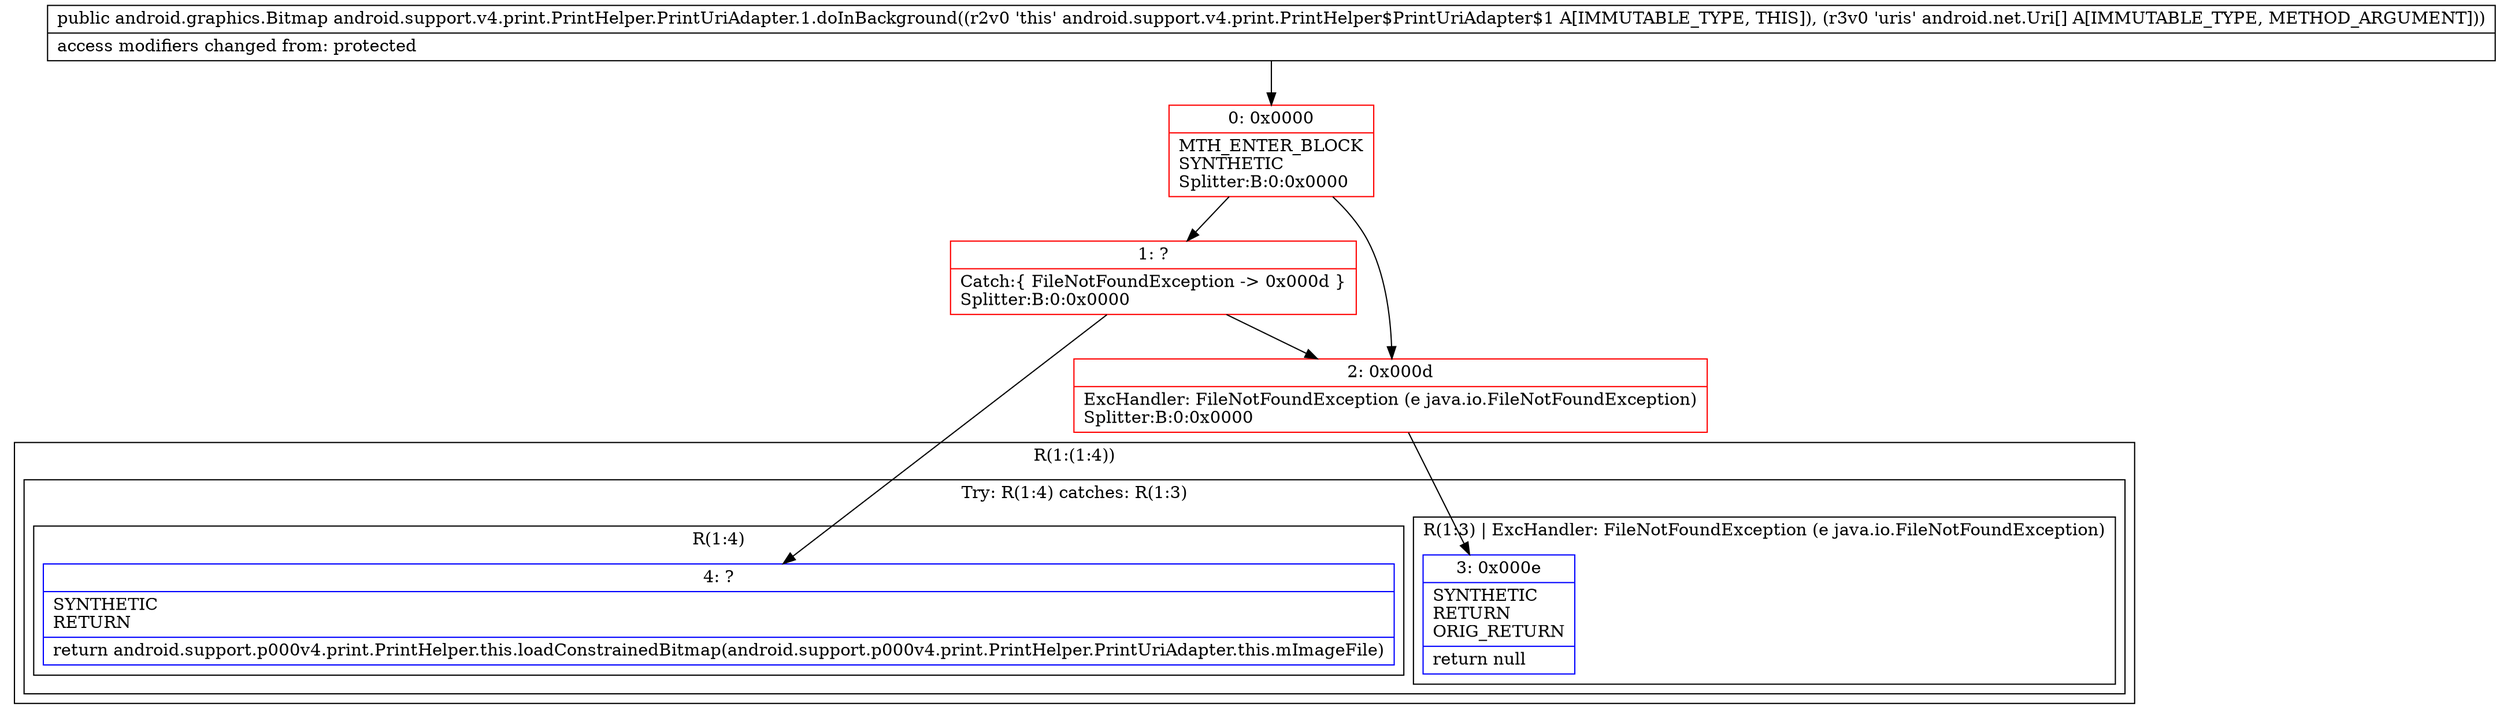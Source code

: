 digraph "CFG forandroid.support.v4.print.PrintHelper.PrintUriAdapter.1.doInBackground([Landroid\/net\/Uri;)Landroid\/graphics\/Bitmap;" {
subgraph cluster_Region_577270637 {
label = "R(1:(1:4))";
node [shape=record,color=blue];
subgraph cluster_TryCatchRegion_1258061998 {
label = "Try: R(1:4) catches: R(1:3)";
node [shape=record,color=blue];
subgraph cluster_Region_1648238038 {
label = "R(1:4)";
node [shape=record,color=blue];
Node_4 [shape=record,label="{4\:\ ?|SYNTHETIC\lRETURN\l|return android.support.p000v4.print.PrintHelper.this.loadConstrainedBitmap(android.support.p000v4.print.PrintHelper.PrintUriAdapter.this.mImageFile)\l}"];
}
subgraph cluster_Region_600400814 {
label = "R(1:3) | ExcHandler: FileNotFoundException (e java.io.FileNotFoundException)\l";
node [shape=record,color=blue];
Node_3 [shape=record,label="{3\:\ 0x000e|SYNTHETIC\lRETURN\lORIG_RETURN\l|return null\l}"];
}
}
}
subgraph cluster_Region_600400814 {
label = "R(1:3) | ExcHandler: FileNotFoundException (e java.io.FileNotFoundException)\l";
node [shape=record,color=blue];
Node_3 [shape=record,label="{3\:\ 0x000e|SYNTHETIC\lRETURN\lORIG_RETURN\l|return null\l}"];
}
Node_0 [shape=record,color=red,label="{0\:\ 0x0000|MTH_ENTER_BLOCK\lSYNTHETIC\lSplitter:B:0:0x0000\l}"];
Node_1 [shape=record,color=red,label="{1\:\ ?|Catch:\{ FileNotFoundException \-\> 0x000d \}\lSplitter:B:0:0x0000\l}"];
Node_2 [shape=record,color=red,label="{2\:\ 0x000d|ExcHandler: FileNotFoundException (e java.io.FileNotFoundException)\lSplitter:B:0:0x0000\l}"];
MethodNode[shape=record,label="{public android.graphics.Bitmap android.support.v4.print.PrintHelper.PrintUriAdapter.1.doInBackground((r2v0 'this' android.support.v4.print.PrintHelper$PrintUriAdapter$1 A[IMMUTABLE_TYPE, THIS]), (r3v0 'uris' android.net.Uri[] A[IMMUTABLE_TYPE, METHOD_ARGUMENT]))  | access modifiers changed from: protected\l}"];
MethodNode -> Node_0;
Node_0 -> Node_1;
Node_0 -> Node_2;
Node_1 -> Node_2;
Node_1 -> Node_4;
Node_2 -> Node_3;
}

